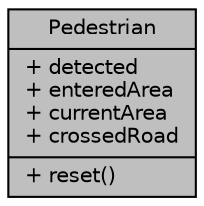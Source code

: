 digraph "Pedestrian"
{
 // LATEX_PDF_SIZE
  edge [fontname="Helvetica",fontsize="10",labelfontname="Helvetica",labelfontsize="10"];
  node [fontname="Helvetica",fontsize="10",shape=record];
  Node1 [label="{Pedestrian\n|+ detected\l+ enteredArea\l+ currentArea\l+ crossedRoad\l|+ reset()\l}",height=0.2,width=0.4,color="black", fillcolor="grey75", style="filled", fontcolor="black",tooltip="Struct used to store information about detected pedestrians."];
}
